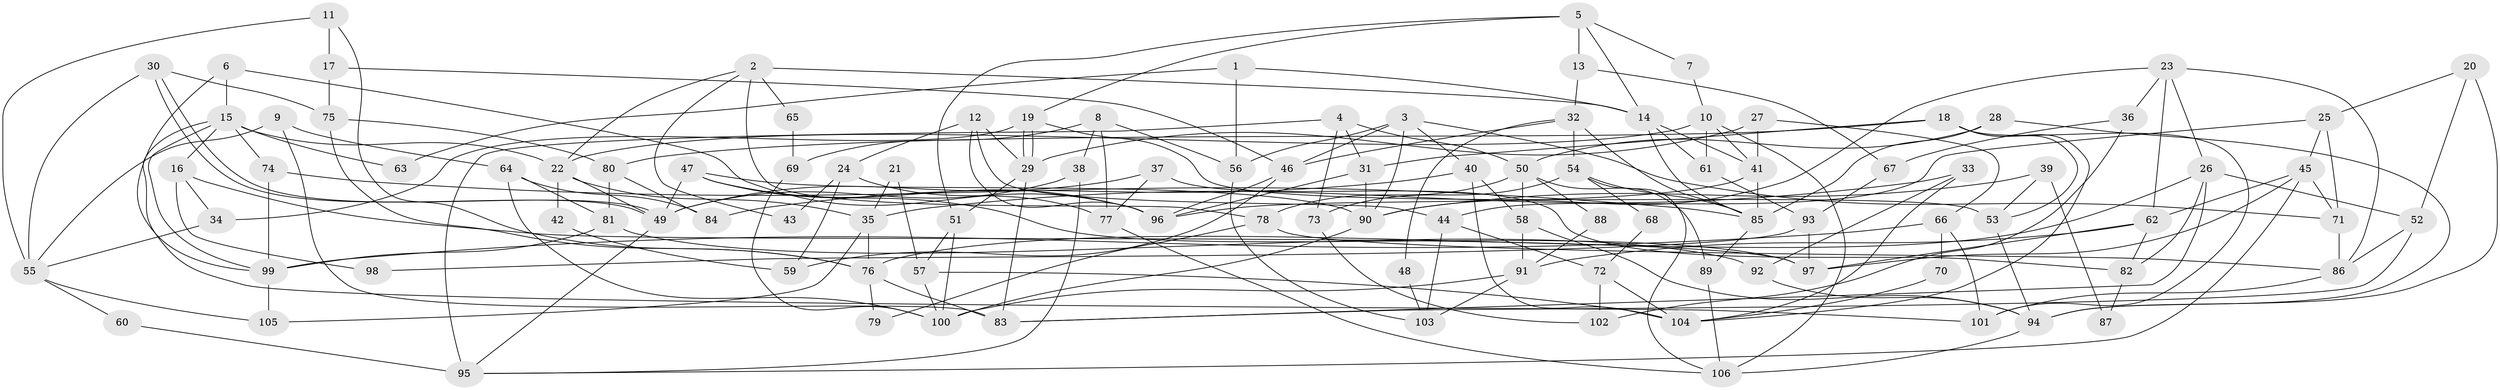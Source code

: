 // Generated by graph-tools (version 1.1) at 2025/26/03/09/25 03:26:11]
// undirected, 106 vertices, 212 edges
graph export_dot {
graph [start="1"]
  node [color=gray90,style=filled];
  1;
  2;
  3;
  4;
  5;
  6;
  7;
  8;
  9;
  10;
  11;
  12;
  13;
  14;
  15;
  16;
  17;
  18;
  19;
  20;
  21;
  22;
  23;
  24;
  25;
  26;
  27;
  28;
  29;
  30;
  31;
  32;
  33;
  34;
  35;
  36;
  37;
  38;
  39;
  40;
  41;
  42;
  43;
  44;
  45;
  46;
  47;
  48;
  49;
  50;
  51;
  52;
  53;
  54;
  55;
  56;
  57;
  58;
  59;
  60;
  61;
  62;
  63;
  64;
  65;
  66;
  67;
  68;
  69;
  70;
  71;
  72;
  73;
  74;
  75;
  76;
  77;
  78;
  79;
  80;
  81;
  82;
  83;
  84;
  85;
  86;
  87;
  88;
  89;
  90;
  91;
  92;
  93;
  94;
  95;
  96;
  97;
  98;
  99;
  100;
  101;
  102;
  103;
  104;
  105;
  106;
  1 -- 14;
  1 -- 56;
  1 -- 63;
  2 -- 14;
  2 -- 78;
  2 -- 22;
  2 -- 43;
  2 -- 65;
  3 -- 40;
  3 -- 46;
  3 -- 56;
  3 -- 71;
  3 -- 90;
  4 -- 31;
  4 -- 95;
  4 -- 50;
  4 -- 73;
  5 -- 14;
  5 -- 19;
  5 -- 7;
  5 -- 13;
  5 -- 51;
  6 -- 15;
  6 -- 96;
  6 -- 99;
  7 -- 10;
  8 -- 56;
  8 -- 77;
  8 -- 38;
  8 -- 69;
  9 -- 64;
  9 -- 55;
  9 -- 83;
  10 -- 22;
  10 -- 106;
  10 -- 41;
  10 -- 61;
  11 -- 55;
  11 -- 76;
  11 -- 17;
  12 -- 29;
  12 -- 96;
  12 -- 24;
  12 -- 44;
  13 -- 32;
  13 -- 67;
  14 -- 85;
  14 -- 41;
  14 -- 61;
  15 -- 99;
  15 -- 22;
  15 -- 16;
  15 -- 63;
  15 -- 74;
  15 -- 101;
  16 -- 97;
  16 -- 34;
  16 -- 98;
  17 -- 75;
  17 -- 46;
  18 -- 53;
  18 -- 101;
  18 -- 31;
  18 -- 80;
  18 -- 104;
  19 -- 29;
  19 -- 29;
  19 -- 34;
  19 -- 53;
  20 -- 52;
  20 -- 25;
  20 -- 94;
  21 -- 57;
  21 -- 35;
  22 -- 49;
  22 -- 35;
  22 -- 42;
  23 -- 62;
  23 -- 86;
  23 -- 26;
  23 -- 36;
  23 -- 90;
  24 -- 77;
  24 -- 43;
  24 -- 59;
  25 -- 45;
  25 -- 44;
  25 -- 71;
  26 -- 83;
  26 -- 52;
  26 -- 76;
  26 -- 82;
  27 -- 66;
  27 -- 41;
  27 -- 29;
  28 -- 50;
  28 -- 94;
  28 -- 85;
  29 -- 51;
  29 -- 83;
  30 -- 49;
  30 -- 49;
  30 -- 75;
  30 -- 55;
  31 -- 90;
  31 -- 96;
  32 -- 46;
  32 -- 85;
  32 -- 48;
  32 -- 54;
  33 -- 104;
  33 -- 35;
  33 -- 92;
  34 -- 55;
  35 -- 76;
  35 -- 105;
  36 -- 67;
  36 -- 102;
  37 -- 82;
  37 -- 49;
  37 -- 77;
  38 -- 49;
  38 -- 95;
  39 -- 53;
  39 -- 90;
  39 -- 87;
  40 -- 104;
  40 -- 84;
  40 -- 58;
  41 -- 85;
  41 -- 96;
  42 -- 59;
  44 -- 72;
  44 -- 103;
  45 -- 95;
  45 -- 71;
  45 -- 62;
  45 -- 97;
  46 -- 96;
  46 -- 59;
  47 -- 96;
  47 -- 90;
  47 -- 49;
  47 -- 97;
  48 -- 103;
  49 -- 95;
  50 -- 58;
  50 -- 78;
  50 -- 88;
  50 -- 89;
  51 -- 57;
  51 -- 100;
  52 -- 83;
  52 -- 86;
  53 -- 94;
  54 -- 85;
  54 -- 68;
  54 -- 73;
  54 -- 106;
  55 -- 105;
  55 -- 60;
  56 -- 103;
  57 -- 100;
  57 -- 104;
  58 -- 91;
  58 -- 94;
  60 -- 95;
  61 -- 93;
  62 -- 97;
  62 -- 82;
  62 -- 91;
  64 -- 100;
  64 -- 81;
  64 -- 84;
  65 -- 69;
  66 -- 99;
  66 -- 101;
  66 -- 70;
  67 -- 93;
  68 -- 72;
  69 -- 100;
  70 -- 104;
  71 -- 86;
  72 -- 104;
  72 -- 102;
  73 -- 102;
  74 -- 85;
  74 -- 99;
  75 -- 80;
  75 -- 76;
  76 -- 83;
  76 -- 79;
  77 -- 106;
  78 -- 86;
  78 -- 79;
  80 -- 81;
  80 -- 84;
  81 -- 99;
  81 -- 92;
  82 -- 87;
  85 -- 89;
  86 -- 101;
  88 -- 91;
  89 -- 106;
  90 -- 100;
  91 -- 100;
  91 -- 103;
  92 -- 94;
  93 -- 97;
  93 -- 98;
  94 -- 106;
  99 -- 105;
}
